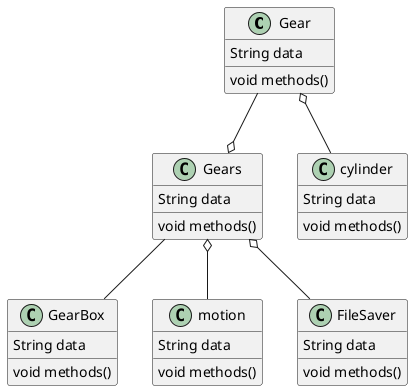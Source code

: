 @startuml class



class Gear {
  String data
  void methods()
}
class Gears {
  String data
  void methods()
}
class GearBox {
  String data
  void methods()
}

class motion {
  String data
  void methods()
}
class cylinder {
  String data
  void methods()
}
class FileSaver {
  String data
  void methods()
}

Gear o-- cylinder
Gear --o Gears
Gears o-- motion
Gears o-- FileSaver
Gears -- GearBox


@enduml